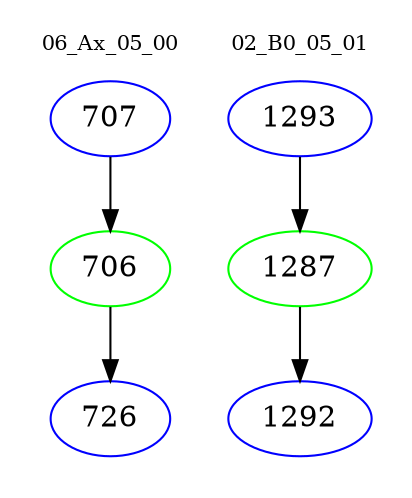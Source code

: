 digraph{
subgraph cluster_0 {
color = white
label = "06_Ax_05_00";
fontsize=10;
T0_707 [label="707", color="blue"]
T0_707 -> T0_706 [color="black"]
T0_706 [label="706", color="green"]
T0_706 -> T0_726 [color="black"]
T0_726 [label="726", color="blue"]
}
subgraph cluster_1 {
color = white
label = "02_B0_05_01";
fontsize=10;
T1_1293 [label="1293", color="blue"]
T1_1293 -> T1_1287 [color="black"]
T1_1287 [label="1287", color="green"]
T1_1287 -> T1_1292 [color="black"]
T1_1292 [label="1292", color="blue"]
}
}
